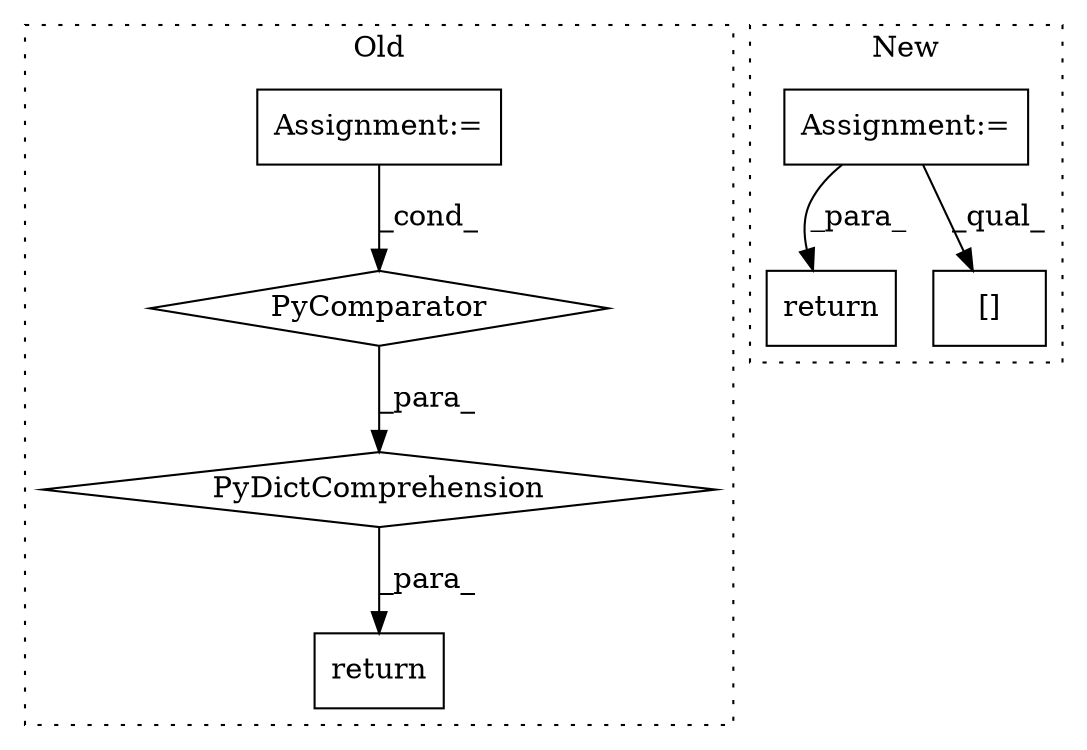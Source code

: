 digraph G {
subgraph cluster0 {
1 [label="PyDictComprehension" a="110" s="922" l="126" shape="diamond"];
3 [label="return" a="41" s="904" l="18" shape="box"];
4 [label="Assignment:=" a="7" s="1018" l="22" shape="box"];
5 [label="PyComparator" a="113" s="1018" l="22" shape="diamond"];
label = "Old";
style="dotted";
}
subgraph cluster1 {
2 [label="return" a="41" s="1319" l="27" shape="box"];
6 [label="Assignment:=" a="7" s="1503" l="22" shape="box"];
7 [label="[]" a="2" s="1361,1402" l="7,1" shape="box"];
label = "New";
style="dotted";
}
1 -> 3 [label="_para_"];
4 -> 5 [label="_cond_"];
5 -> 1 [label="_para_"];
6 -> 2 [label="_para_"];
6 -> 7 [label="_qual_"];
}